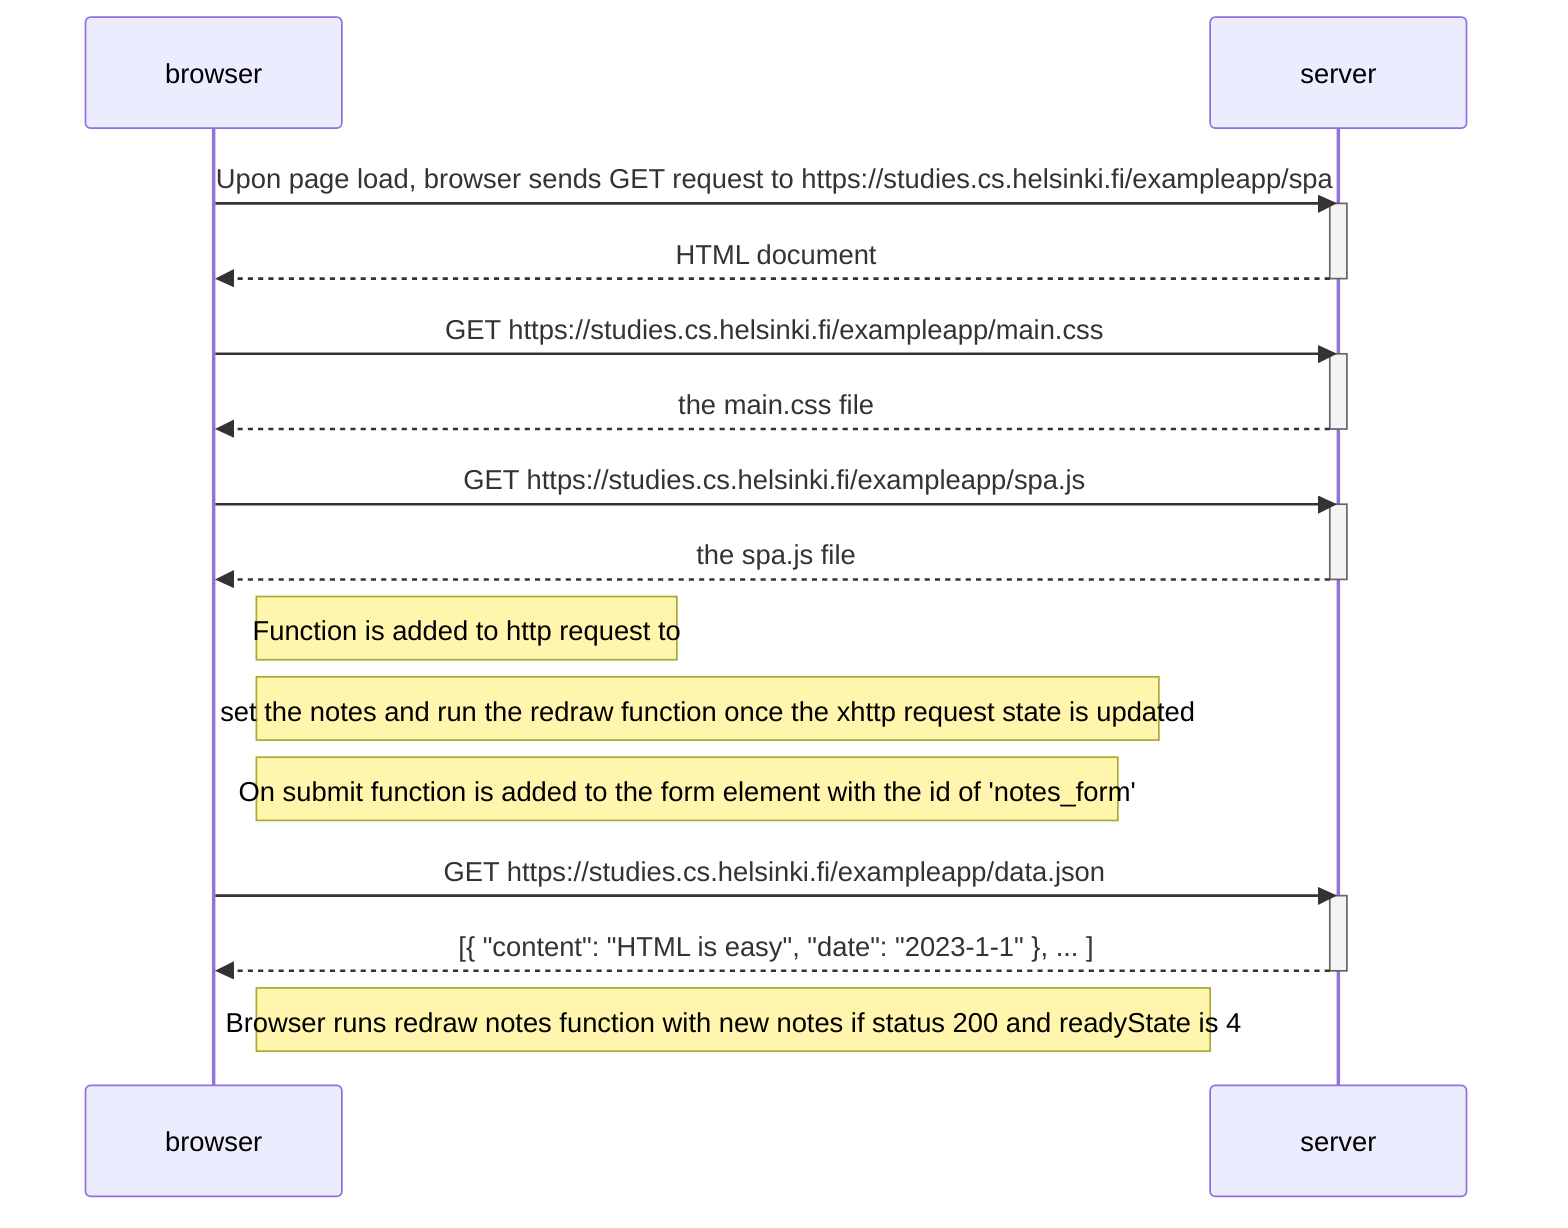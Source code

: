 sequenceDiagram
    participant browser
    participant server
    
    browser->>server: Upon page load, browser sends GET  request to https://studies.cs.helsinki.fi/exampleapp/spa
    activate server

    server-->>browser: HTML document
    deactivate server
    
    browser->>server: GET https://studies.cs.helsinki.fi/exampleapp/main.css
    activate server
    server-->>browser: the main.css file
    deactivate server
    
    browser->>server: GET https://studies.cs.helsinki.fi/exampleapp/spa.js
    activate server
    server-->>browser: the spa.js file
    deactivate server
    
    note right of browser: Function is added to http request to 
    note right of browser: set the notes and run the redraw function once the xhttp request state is updated
    note right of browser: On submit function is added to the form element with the id of 'notes_form'

    browser->>server: GET https://studies.cs.helsinki.fi/exampleapp/data.json
    activate server
    server-->>browser: [{ "content": "HTML is easy", "date": "2023-1-1" }, ... ]
    deactivate server
    note right of browser: Browser runs redraw notes function with new notes if status 200 and readyState is 4
